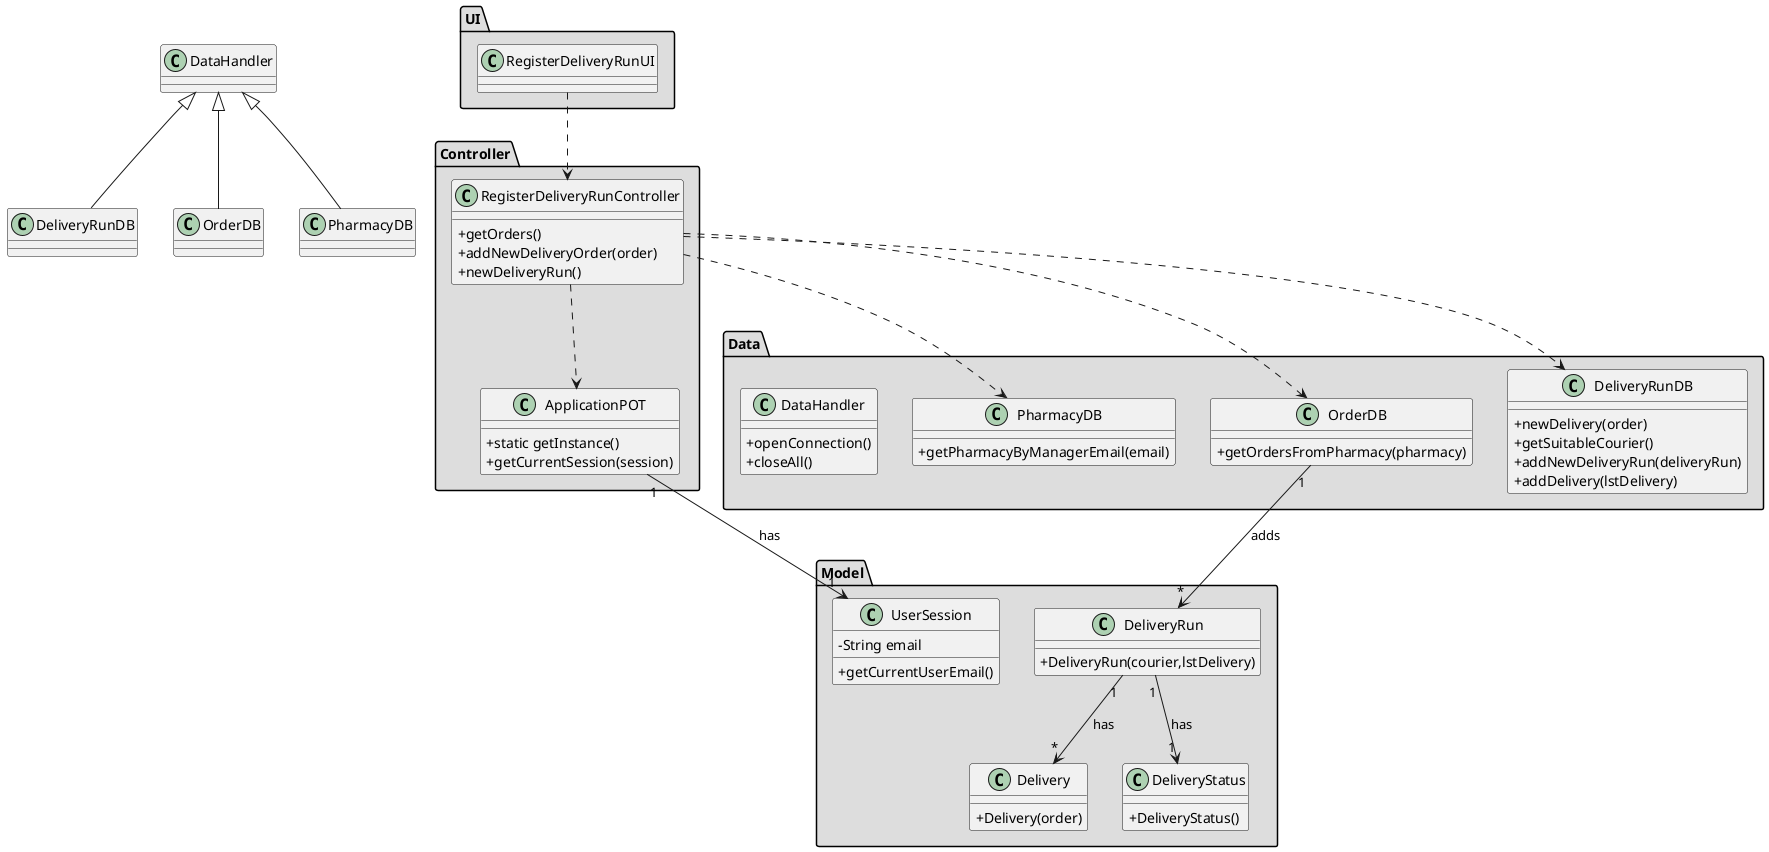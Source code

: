 @startuml
skinparam classAttributeIconSize 0


package "Controller" #DDDDDD {
class ApplicationPOT
{
  +static getInstance()
  +getCurrentSession(session)
}
}

package "Data" #DDDDDD {
class PharmacyDB{
+getPharmacyByManagerEmail(email)
}

class OrderDB{
+getOrdersFromPharmacy(pharmacy)
}

class DeliveryRunDB {
+newDelivery(order)
+getSuitableCourier()
+addNewDeliveryRun(deliveryRun)
+addDelivery(lstDelivery)
}

class DataHandler{
+openConnection()
+closeAll()
}

}

package "UI" #DDDDDD {
class RegisterDeliveryRunUI{

}



}


package "Controller" #DDDDDD {
class RegisterDeliveryRunController{
+getOrders()
+addNewDeliveryOrder(order)
+newDeliveryRun()
}
}


package "Model" #DDDDDD {
class Delivery{
+Delivery(order)
}

class DeliveryRun{
+DeliveryRun(courier,lstDelivery)
}

}

package "Model" #DDDDDD {
class UserSession{
-String email
+getCurrentUserEmail()
}

class DeliveryStatus{
+DeliveryStatus()
}




}




RegisterDeliveryRunUI ..> RegisterDeliveryRunController
RegisterDeliveryRunController ..> ApplicationPOT
RegisterDeliveryRunController ..> PharmacyDB
RegisterDeliveryRunController ..> OrderDB
RegisterDeliveryRunController ..> DeliveryRunDB

DeliveryRun "1" --> "*" Delivery : has
DeliveryRun "1" --> "1" DeliveryStatus : has

OrderDB "1" --> "*" DeliveryRun : adds

class DeliveryRunDB extends DataHandler
class OrderDB extends DataHandler
class PharmacyDB extends DataHandler
ApplicationPOT "1" --> "1" UserSession : has

@enduml
